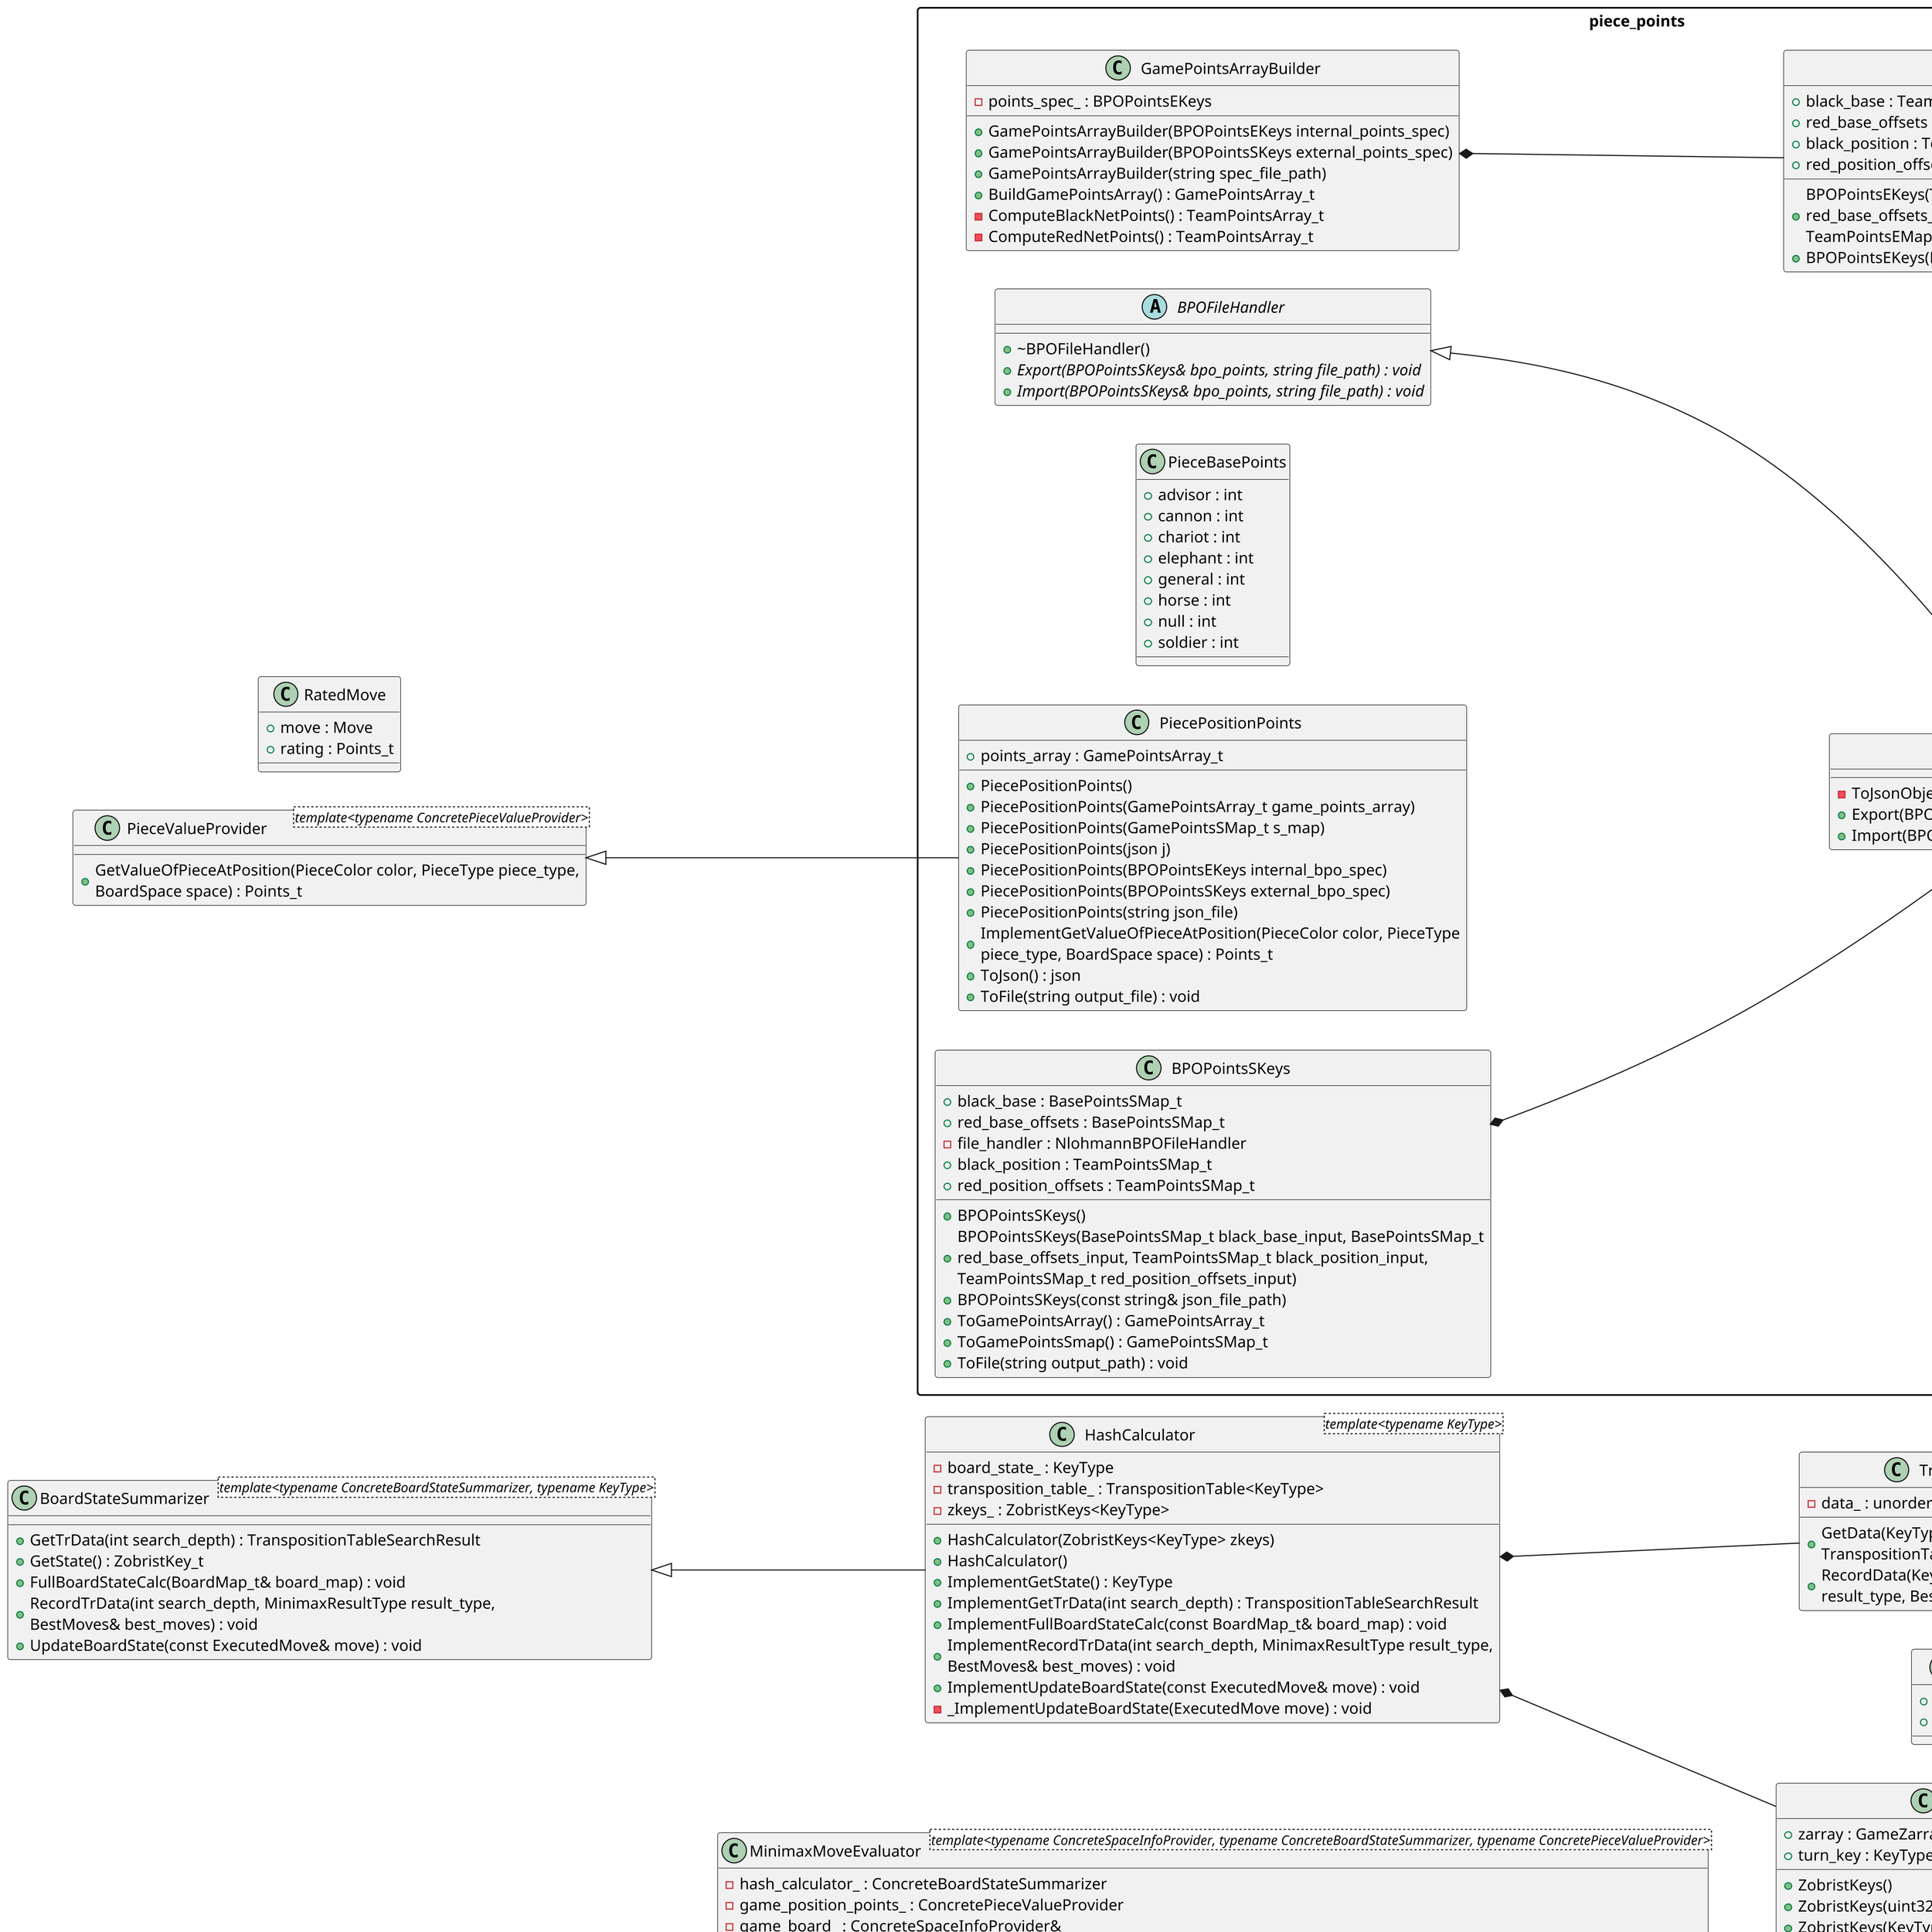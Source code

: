 @startuml
!define RECTANGLE_PACKAGE
skinparam dpi 300
skinparam packageStyle rect
skinparam wrapWidth 500
left to right direction
scale 0.75




/' Objects '/

class BoardStateSummarizer <template<typename ConcreteBoardStateSummarizer, typename KeyType>> {
	+GetTrData(int search_depth) : TranspositionTableSearchResult
	+GetState() : ZobristKey_t
	+FullBoardStateCalc(BoardMap_t& board_map) : void
	+RecordTrData(int search_depth, MinimaxResultType result_type, BestMoves& best_moves) : void
	+UpdateBoardState(const ExecutedMove& move) : void
}


class GameBoard {
	+GameBoard()
	+GameBoard(const BoardMapInt_t starting_board)
	-vector<function<void(ExecutedMove)
	-board_map_ : BoardMap_t
	+map() : BoardMap_t& {query}
	+ImplementExecuteMove(Move move) : ExecutedMove
	+GetOccupant(BoardSpace space) : GamePiece
	-move_calculator_ : MoveCalculator
	+ImplementCalcFinalMovesOf(PieceColor color) : MoveCollection
	+ImplementGetColor(BoardSpace space) : PieceColor
	+ImplementGetType(BoardSpace space) : PieceType
	+IsInCheck(PieceColor color) : bool
	-ViolatesRepeatRule(PieceColor color) : bool
	+GetMoveLog() : std::map<PieceColor , vector<ExecutedMove>>
	-move_log_ : std::map<PieceColor, vector<ExecutedMove>>
	+ImplementGetAllSpacesOccupiedBy(PieceColor color) : vector<BoardSpace>
	-AddToMoveLog(ExecutedMove executed_move) : void
	+ImplementAttachMoveCallback(function<void ( ExecutedMove )> callback) : void
	+ImplementUndoMove(ExecutedMove executed_move) : void
	-RemoveFromMoveLog(ExecutedMove executed_move) : void
	-SetOccupant(BoardSpace space, GamePiece piece) : void
	-UpdateHashCalculator(ExecutedMove executed_move) : void
}


class HashCalculator <template<typename KeyType>> {
	+HashCalculator(ZobristKeys<KeyType> zkeys)
	+HashCalculator()
	+ImplementGetState() : KeyType
	-board_state_ : KeyType
	-transposition_table_ : TranspositionTable<KeyType>
	+ImplementGetTrData(int search_depth) : TranspositionTableSearchResult
	-zkeys_ : ZobristKeys<KeyType>
	+ImplementFullBoardStateCalc(const BoardMap_t& board_map) : void
	+ImplementRecordTrData(int search_depth, MinimaxResultType result_type, BestMoves& best_moves) : void
	+ImplementUpdateBoardState(const ExecutedMove& move) : void
	-_ImplementUpdateBoardState(ExecutedMove move) : void
}


class MinimaxMoveEvaluator <template<typename ConcreteSpaceInfoProvider, typename ConcreteBoardStateSummarizer, typename ConcretePieceValueProvider>> {
	+MinimaxMoveEvaluator(PieceColor evaluating_player, int starting_search_depth, ConcreteSpaceInfoProvider& game_board, ConcretePieceValueProvider game_position_points)
	+MinimaxMoveEvaluator(PieceColor evaluating_player, int starting_search_depth, ConcreteSpaceInfoProvider& game_board)
	-EvaluateEndOfGameLeaf(PieceColor cur_player, MinimaxResultType& result_type) : BestMoves
	-EvaluateNonWinLeaf(PieceColor cur_player) : BestMoves
	-MinimaxRec(int remaining_search_depth, int alpha, int beta, PieceColor cur_player, SearchSummary& single_search_summary, bool use_transposition_table) : BestMoves
	-hash_calculator_ : ConcreteBoardStateSummarizer
	-game_position_points_ : ConcretePieceValueProvider
	-game_board_ : ConcreteSpaceInfoProvider&
	+ImplementSelectMove() : Move
	-RunMinimax(SearchSummary& single_search_summary, bool use_transposition_table) : Move
	-evaluating_player_ : PieceColor
	+GetPlayerTotal(PieceColor color) : Points_t
	-GetValueOfPieceAtPosition(PieceColor color, PieceType piece_type, BoardSpace space) : Points_t
	-RateMove(Move move, PieceColor cur_player) : RatedMove
	+GetSearchSummaries() : SearchSummaries
	-search_summaries_ : SearchSummaries
	+StartingSearchDepth() : int
	-num_move_selections_ : int
	-starting_search_depth_ : int
	+KeySizeBits() : size_t
	-GenerateRankedMoveList(PieceColor cur_player, MoveCollection& cur_player_moves) : std::vector<RatedMove>
}


class MoveCalculator {
	+MoveCalculator()
	+CalcAllMovesNoCheckTest(PieceColor color, const BoardMap_t& board_map) : MoveCollection
	-ImplementCalcAllMovesNoCheckTest(PieceColor color, const BoardMap_t& board_map) : MoveCollection
	-piece_dispatch_array_ : PieceDispatchArray_t
	-piece_moves_ : PieceMoves
	+IsOccupied(const BoardMap_t& board_map, const BoardSpace& space) : bool
	+CalcMovesFrom(const BoardSpace space, MoveCollection& team_moves, const BoardMap_t& board_map) : void
	-ImplementCalcMovesFrom(const BoardSpace space, MoveCollection& team_moves, const BoardMap_t& board_map) : void
}


class MoveEvaluatorInterface <template<typename ConcreteMoveEvaluator>> {
	+SelectMove() : Move
}


class PieceMoves {
	-{static} FwdDirection(PieceColor color) : BoardDirection
	-{static} ExistsAndPassesColorTest(const BoardMap_t& board_map, const BoardSpace& space, PieceColor moving_piece_color) : bool
	+AdvisorMoves(const BoardMap_t& board_map, PieceColor color, const BoardSpace& space, MoveCollection& team_moves) : void
	+CannonMoves(const BoardMap_t& board_map, PieceColor color, const BoardSpace& space, MoveCollection& team_moves) : void
	+ChariotMoves(const BoardMap_t& board_map, PieceColor color, const BoardSpace& space, MoveCollection& team_moves) : void
	+ElephantMoves(const BoardMap_t& board_map, PieceColor color, const BoardSpace& space, MoveCollection& team_moves) : void
	+FlyingGeneralMove(const BoardMap_t& board_map, PieceColor color, const BoardSpace& space, MoveCollection& team_moves) : void
	+GeneralMoves(const BoardMap_t& board_map, PieceColor color, const BoardSpace& space, MoveCollection& team_moves) : void
	+HorseMoves(const BoardMap_t& board_map, PieceColor color, const BoardSpace& space, MoveCollection& team_moves) : void
	+SoldierMoves(const BoardMap_t& board_map, PieceColor color, const BoardSpace& space, MoveCollection& team_moves) : void
	+StandardGeneralMoves(const BoardMap_t& board_map, PieceColor color, const BoardSpace& space, MoveCollection& team_moves) : void
}


class PieceValueProvider <template<typename ConcretePieceValueProvider>> {
	+GetValueOfPieceAtPosition(PieceColor color, PieceType piece_type, BoardSpace space) : Points_t
}


class RandomMoveEvaluator <template<typename ConcreteSpaceInfoProvider>> {
	+RandomMoveEvaluator(PieceColor evaluating_player, ConcreteSpaceInfoProvider& game_board)
	-game_board_ : ConcreteSpaceInfoProvider&
	+ImplementSelectMove() : Move
	-evaluating_player_ : PieceColor
}


class SpaceInfoProvider <template<typename ConcreteSpaceInfoProvider>> {
	+ExecuteMove(Move move) : ExecutedMove
	+CalcFinalMovesOf(PieceColor color) : MoveCollection
	+GetColor(BoardSpace space) : PieceColor
	+GetType(BoardSpace space) : PieceType
	+GetAllSpacesOccupiedBy(PieceColor color) : vector<BoardSpace>
	+AttachMoveCallback(function<void ( ExecutedMove )> callback) : void
	+UndoMove(ExecutedMove executed_move) : void
}


enum MinimaxResultType {
	kAlphaPrune
	kBetaPrune
	kEvaluatorLoses
	kEvaluatorWins
	kFullyEvaluatedNode
	kMax
	kMin
	kStandardLeaf
	kTrTableHit
	kUnknown
}


enum PieceColor {
	kBlk
	kNul
	kRed
}


enum PieceType {
	kAdv
	kCan
	kCha
	kEle
	kGen
	kHor
	kNnn
	kSol
}


class BestMoves {
	+best_moves : MoveCollection
	+best_eval : Points_t
}


class RatedMove {
	+move : Move
	+rating : Points_t
}


class ResultDepthCounts {
	+ResultDepthCounts(int max_search_depth)
	+data : std::vector<std::vector<int>>
	+Update(MinimaxResultType result_type, int search_depth) : void
}


class SearchSummaries {
	+NewExtraSearch(int search_depth, int search_number) : SearchSummary&
	+NewFirstSearch(int search_depth) : SearchSummary&
	+extra_searches : std::map<int, SearchSummary>
	+first_searches : std::vector<SearchSummary>
}


class SearchSummary {
	+SearchSummary(int max_search_depth)
	+best_moves : BestMoves
	+selected_move : Move
	+result_depth_counts : ResultDepthCounts
	+transposition_table_hits : ResultDepthCounts
	+num_nodes : int
	+time : std::chrono::duration<double, std::nano>
	+GetResultDepthCounts() : std::vector<std::vector<int>>
	+GetTranspositionTableHits() : std::vector<std::vector<int>>
	+SetBestMoves(BestMoves best_moves) : void
	+SetSelectedMove(Move selected_move) : void
	+SetTime(std::chrono::duration<double, std::nano> search_time) : void
	+Update(MinimaxResultType result_type, int search_depth, BestMoves best_moves) : void
	+UpdateTranspositionTableHits(MinimaxResultType result_type, int search_depth) : void
}


class TranspositionTable <template<typename KeyType>> {
	+GetData(KeyType board_state, int remaining_search_depth) : TranspositionTableSearchResult
	-data_ : unordered_map<KeyType, vector<TranspositionTableEntry>>
	+RecordData(KeyType state, int search_depth, MinimaxResultType result_type, BestMoves& best_moves) : void
}


class TranspositionTableEntry {
	+best_moves : BestMoves
	+result_type : MinimaxResultType
	+Score() : Points_t
	+remaining_search_depth : int
}


class TranspositionTableSearchResult {
	+table_entry : TranspositionTableEntry
	+found : bool
}


class ZobristKeys <template<typename KeyType>> {
	+ZobristKeys()
	+ZobristKeys(uint32_t seed)
	+ZobristKeys(KeyType new_turn_key, GameZarray_t& new_zarray)
	+ZobristKeys(json json_object)
	+ZobristKeys(string json_file_path)
	+{static} create_game_zarray(std::mt19937_64& gen_64) : GameZarray_t
	+zarray : GameZarray_t
	+GetHashValue(PieceColor color, PieceType piece_type, BoardSpace space) : KeyType
	+turn_key : KeyType
	+ToJson() : json
}


namespace piece_points {
	abstract class BPOFileHandler {
		+~BPOFileHandler()
		+{abstract} Export(BPOPointsSKeys& bpo_points, string file_path) : void
		+{abstract} Import(BPOPointsSKeys& bpo_points, string file_path) : void
	}

	class GamePointsArrayBuilder {
		+GamePointsArrayBuilder(BPOPointsEKeys internal_points_spec)
		+GamePointsArrayBuilder(BPOPointsSKeys external_points_spec)
		+GamePointsArrayBuilder(string spec_file_path)
		+BuildGamePointsArray() : GamePointsArray_t
		-points_spec_ : BPOPointsEKeys
		-ComputeBlackNetPoints() : TeamPointsArray_t
		-ComputeRedNetPoints() : TeamPointsArray_t
	}

	class NlohmannBPOFileHandler {
		-ToJsonObject(BPOPointsSKeys& bpo_points) : nloh_json
		+Export(BPOPointsSKeys& bpo_points, string file_path) : void
		+Import(BPOPointsSKeys& bpo_points, string file_path) : void
	}

	class PieceBasePoints {
		+advisor : int
		+cannon : int
		+chariot : int
		+elephant : int
		+general : int
		+horse : int
		+null : int
		+soldier : int
	}

	class PiecePositionPoints {
		+PiecePositionPoints()
		+PiecePositionPoints(GamePointsArray_t game_points_array)
		+PiecePositionPoints(GamePointsSMap_t s_map)
		+PiecePositionPoints(json j)
		+PiecePositionPoints(BPOPointsEKeys internal_bpo_spec)
		+PiecePositionPoints(BPOPointsSKeys external_bpo_spec)
		+PiecePositionPoints(string json_file)
		+points_array : GamePointsArray_t
		+ImplementGetValueOfPieceAtPosition(PieceColor color, PieceType piece_type, BoardSpace space) : Points_t
		+ToJson() : json
		+ToFile(string output_file) : void
	}

	class BPOPointsSKeys {
		+BPOPointsSKeys()
		+BPOPointsSKeys(BasePointsSMap_t black_base_input, BasePointsSMap_t red_base_offsets_input, TeamPointsSMap_t black_position_input, TeamPointsSMap_t red_position_offsets_input)
		+BPOPointsSKeys(const string& json_file_path)
		+black_base : BasePointsSMap_t
		+red_base_offsets : BasePointsSMap_t
		+ToGamePointsArray() : GamePointsArray_t
		+ToGamePointsSmap() : GamePointsSMap_t
		-file_handler : NlohmannBPOFileHandler
		+black_position : TeamPointsSMap_t
		+red_position_offsets : TeamPointsSMap_t
		+ToFile(string output_path) : void
	}

	class BPOPointsEKeys {
		+BPOPointsEKeys(TeamBasePoints_t black_base_input, TeamBasePoints_t red_base_offsets_input, TeamPointsEMap_t black_position_input, TeamPointsEMap_t red_position_offsets_input)
		+BPOPointsEKeys(BPOPointsSKeys external_spec)
		+black_base : TeamBasePoints_t
		+red_base_offsets : TeamBasePoints_t
		+black_position : TeamPointsEMap_t
		+red_position_offsets : TeamPointsEMap_t
	}
}


namespace board_components {
	class BoardDirection {
		+file : BoardIdx_t
		+rank : BoardIdx_t
	}

	class BoardSpace {
		+file : BoardIdx_t
		+rank : BoardIdx_t
		+operator+(const BoardDirection direction) : BoardSpace {query}
		+IsInCastleOf(const PieceColor color) : bool {query}
		+IsInHomelandOf(const PieceColor color) : bool {query}
		+IsOnBoard() : bool {query}
		+operator!=(const BoardSpace other) : bool {query}
		+operator==(const BoardSpace other) : bool {query}
	}

	class CastleEdges {
		+max_file : BoardIdx_t
		+max_rank : BoardIdx_t
		+min_file : BoardIdx_t
		+min_rank : BoardIdx_t
	}

	class ExecutedMove {
		+destination_piece : GamePiece
		+moving_piece : GamePiece
		+spaces : Move
		+operator==(const ExecutedMove other) : bool
	}

	class GamePiece {
		+GamePiece()
		+GamePiece(int int_piece)
		+GamePiece(PieceType type, PieceColor color)
		+piece_color : PieceColor
		+piece_type : PieceType
		+operator==(const GamePiece& other) : bool {query}
	}

	class Move {
		+end : BoardSpace
		+start : BoardSpace
		+operator==(const Move other) : bool
	}

	class MoveCollection {
		+MoveCollection()
		+MoveCollection(vector<Move> my_moves)
		+MoveCollection(size_t reserve_size)
		+ContainsDestination(const BoardSpace& space) : bool
		+ContainsMove(const Move& move) : bool {query}
		+Size() : size_t {query}
		+moves : vector<Move>
		+Append(Move move) : void
		+Concat(vector<Move> other_moves) : void
		+Concat(MoveCollection other) : void
	}
}





/' Inheritance relationships '/

piece_points.BPOFileHandler <|-- piece_points.NlohmannBPOFileHandler


BoardStateSummarizer <|-- HashCalculator


MoveEvaluatorInterface <|-- MinimaxMoveEvaluator


MoveEvaluatorInterface <|-- RandomMoveEvaluator


PieceValueProvider <|-- piece_points.PiecePositionPoints


SpaceInfoProvider <|-- GameBoard





/' Aggregation relationships '/

board_components.ExecutedMove "2" *-- board_components.GamePiece


board_components.ExecutedMove *-- board_components.Move


GameBoard *-- MoveCalculator


GameBoard *-- PieceColor


board_components.GamePiece *-- PieceColor


board_components.GamePiece *-- PieceType


piece_points.GamePointsArrayBuilder *-- piece_points.BPOPointsEKeys


HashCalculator *-- TranspositionTable


HashCalculator *-- ZobristKeys


MinimaxMoveEvaluator *-- PieceColor


MinimaxMoveEvaluator *-- SearchSummaries


board_components.Move "2" *-- board_components.BoardSpace


MoveCalculator *-- PieceMoves


board_components.MoveCollection *-- board_components.Move


piece_points.BPOPointsSKeys *-- piece_points.NlohmannBPOFileHandler


RandomMoveEvaluator *-- PieceColor


SearchSummaries "2" *-- SearchSummary


SearchSummary *-- BestMoves


SearchSummary "2" *-- ResultDepthCounts


TranspositionTable *-- TranspositionTableEntry


TranspositionTableEntry *-- BestMoves


TranspositionTableEntry *-- MinimaxResultType


TranspositionTableSearchResult *-- TranspositionTableEntry






/' Nested objects '/



@enduml
